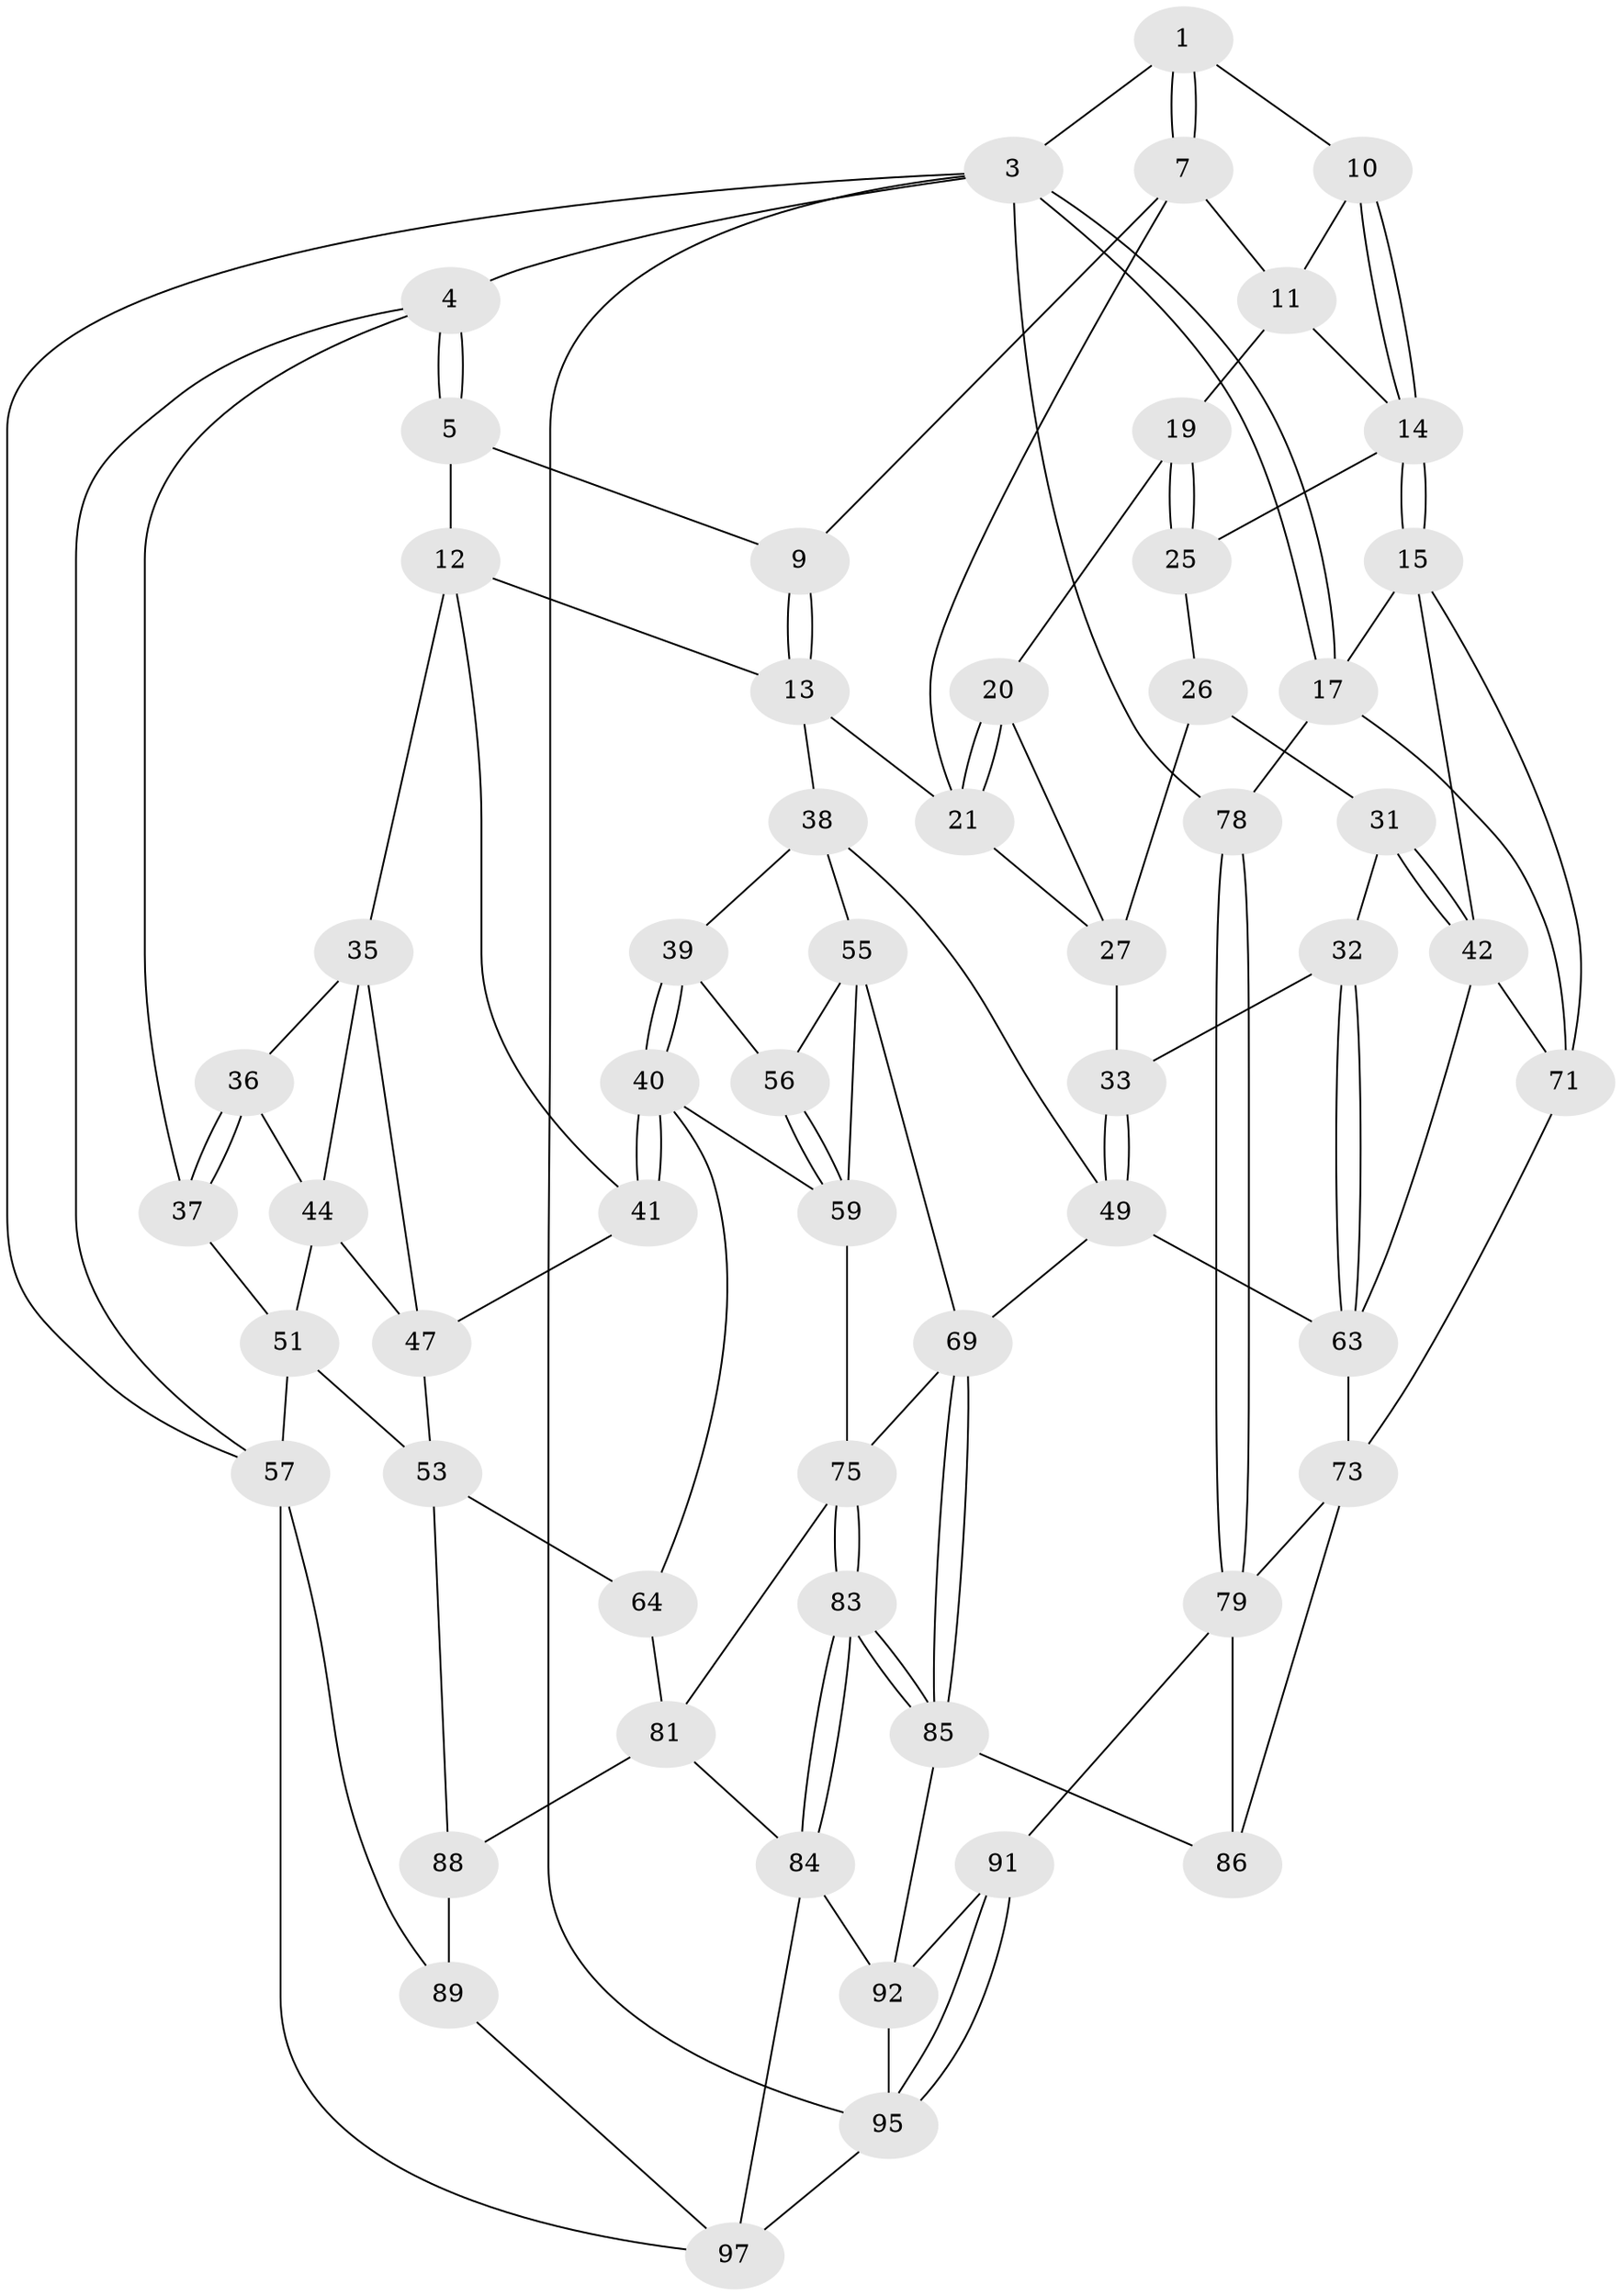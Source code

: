 // original degree distribution, {3: 0.02, 4: 0.24, 6: 0.22, 5: 0.52}
// Generated by graph-tools (version 1.1) at 2025/11/02/27/25 16:11:59]
// undirected, 58 vertices, 127 edges
graph export_dot {
graph [start="1"]
  node [color=gray90,style=filled];
  1 [pos="+0.7841905526070604+0",super="+2"];
  3 [pos="+1+0",super="+100"];
  4 [pos="+0+0"];
  5 [pos="+0+0",super="+6"];
  7 [pos="+0.6376434834553583+0.09509621543260367",super="+8"];
  9 [pos="+0.5214787924048816+0"];
  10 [pos="+0.8318274066553722+0"];
  11 [pos="+0.7417061854130188+0.13176092932917785",super="+18"];
  12 [pos="+0.23821244399373911+0.14604002670650484",super="+34"];
  13 [pos="+0.2666835632200245+0.1576411868761002",super="+24"];
  14 [pos="+0.9771543695611872+0.24015630211511876",super="+22"];
  15 [pos="+1+0.3248979993552892",super="+16"];
  17 [pos="+1+0.32545625648246174",super="+77"];
  19 [pos="+0.7350220315492229+0.16534903882449006"];
  20 [pos="+0.7015114101071965+0.1835620992170361"];
  21 [pos="+0.5429400475625159+0.1838198236620803",super="+23"];
  25 [pos="+0.7580038589675928+0.27269961282665534",super="+28"];
  26 [pos="+0.7420792004830397+0.2953221901818888",super="+30"];
  27 [pos="+0.6854915300390397+0.2348630399314987",super="+29"];
  31 [pos="+0.692995501552237+0.4129945609557773"];
  32 [pos="+0.6814595569372203+0.4215540669741016"];
  33 [pos="+0.641793649271436+0.4233988827302915"];
  35 [pos="+0.14554012520350107+0.29566537826762773",super="+43"];
  36 [pos="+0.11904412961913498+0.30898146482845923",super="+46"];
  37 [pos="+0+0.21675261195884135",super="+48"];
  38 [pos="+0.36827969832730123+0.3701383430682147",super="+50"];
  39 [pos="+0.3179314389379055+0.45611919654967276"];
  40 [pos="+0.2880022958564619+0.4805337485056422",super="+61"];
  41 [pos="+0.2459915964830693+0.4736232424248482"];
  42 [pos="+1+0.3437210923108155",super="+62"];
  44 [pos="+0.09674889958459962+0.4706769590685809",super="+45"];
  47 [pos="+0.21555394402045705+0.4829871839539064",super="+52"];
  49 [pos="+0.5910919169766581+0.4901684921540981",super="+68"];
  51 [pos="+0+0.5373063284366367",super="+54"];
  53 [pos="+0.11897008770819727+0.7068178856382142",super="+65"];
  55 [pos="+0.48031178270318636+0.513962579187865",super="+66"];
  56 [pos="+0.44862626599811845+0.5178126627280407"];
  57 [pos="+0+0.8866073198982778",super="+58"];
  59 [pos="+0.38439481675243764+0.5912725378465633",super="+60"];
  63 [pos="+0.7984196364985264+0.5464318964150161",super="+67"];
  64 [pos="+0.21594843758980203+0.7290137321875024"];
  69 [pos="+0.5301996233682013+0.6419655428164268",super="+70"];
  71 [pos="+0.9343461059182375+0.5931653902605367",super="+72"];
  73 [pos="+0.8835523542527576+0.614748958214134",super="+74"];
  75 [pos="+0.4583679469658172+0.6447033468606912",super="+76"];
  78 [pos="+1+0.959758094153419"];
  79 [pos="+1+0.8915546508462493",super="+80"];
  81 [pos="+0.38517542610284405+0.8418800755445697",super="+82"];
  83 [pos="+0.4475107344527997+0.8268311068135407"];
  84 [pos="+0.41983536996505527+0.8476440663490274",super="+94"];
  85 [pos="+0.5726763031332659+0.7671262656941918",super="+87"];
  86 [pos="+0.7105351699595461+0.7604413675209966"];
  88 [pos="+0.11905032861253823+0.8932673775334703",super="+90"];
  89 [pos="+0.0766083089548103+0.9319550883556724",super="+96"];
  91 [pos="+0.8735301884294512+0.8668906199454663"];
  92 [pos="+0.7192729243526604+0.8357385331014634",super="+93"];
  95 [pos="+0.7810596724698755+1",super="+99"];
  97 [pos="+0.5278349365766853+1",super="+98"];
  1 -- 7;
  1 -- 7;
  1 -- 10;
  1 -- 3;
  3 -- 4;
  3 -- 17;
  3 -- 17;
  3 -- 78;
  3 -- 95;
  3 -- 57;
  4 -- 5;
  4 -- 5;
  4 -- 37;
  4 -- 57;
  5 -- 12;
  5 -- 9;
  7 -- 11;
  7 -- 9;
  7 -- 21;
  9 -- 13;
  9 -- 13;
  10 -- 11;
  10 -- 14;
  10 -- 14;
  11 -- 19;
  11 -- 14;
  12 -- 13;
  12 -- 41;
  12 -- 35;
  13 -- 21;
  13 -- 38;
  14 -- 15;
  14 -- 15;
  14 -- 25;
  15 -- 42;
  15 -- 17;
  15 -- 71;
  17 -- 78;
  17 -- 71;
  19 -- 20;
  19 -- 25;
  19 -- 25;
  20 -- 21;
  20 -- 21;
  20 -- 27;
  21 -- 27;
  25 -- 26 [weight=2];
  26 -- 27;
  26 -- 31;
  27 -- 33;
  31 -- 32;
  31 -- 42;
  31 -- 42;
  32 -- 33;
  32 -- 63;
  32 -- 63;
  33 -- 49;
  33 -- 49;
  35 -- 36;
  35 -- 44;
  35 -- 47;
  36 -- 37 [weight=2];
  36 -- 37;
  36 -- 44;
  37 -- 51;
  38 -- 39;
  38 -- 49;
  38 -- 55;
  39 -- 40;
  39 -- 40;
  39 -- 56;
  40 -- 41;
  40 -- 41;
  40 -- 64;
  40 -- 59;
  41 -- 47;
  42 -- 63;
  42 -- 71;
  44 -- 51;
  44 -- 47;
  47 -- 53;
  49 -- 69;
  49 -- 63;
  51 -- 57;
  51 -- 53;
  53 -- 64;
  53 -- 88;
  55 -- 56;
  55 -- 59;
  55 -- 69;
  56 -- 59;
  56 -- 59;
  57 -- 89;
  57 -- 97;
  59 -- 75;
  63 -- 73;
  64 -- 81;
  69 -- 85;
  69 -- 85;
  69 -- 75;
  71 -- 73;
  73 -- 79;
  73 -- 86;
  75 -- 83;
  75 -- 83;
  75 -- 81;
  78 -- 79;
  78 -- 79;
  79 -- 91;
  79 -- 86;
  81 -- 84;
  81 -- 88;
  83 -- 84;
  83 -- 84;
  83 -- 85;
  83 -- 85;
  84 -- 97;
  84 -- 92;
  85 -- 92;
  85 -- 86;
  88 -- 89 [weight=2];
  89 -- 97;
  91 -- 92;
  91 -- 95;
  91 -- 95;
  92 -- 95;
  95 -- 97;
}
